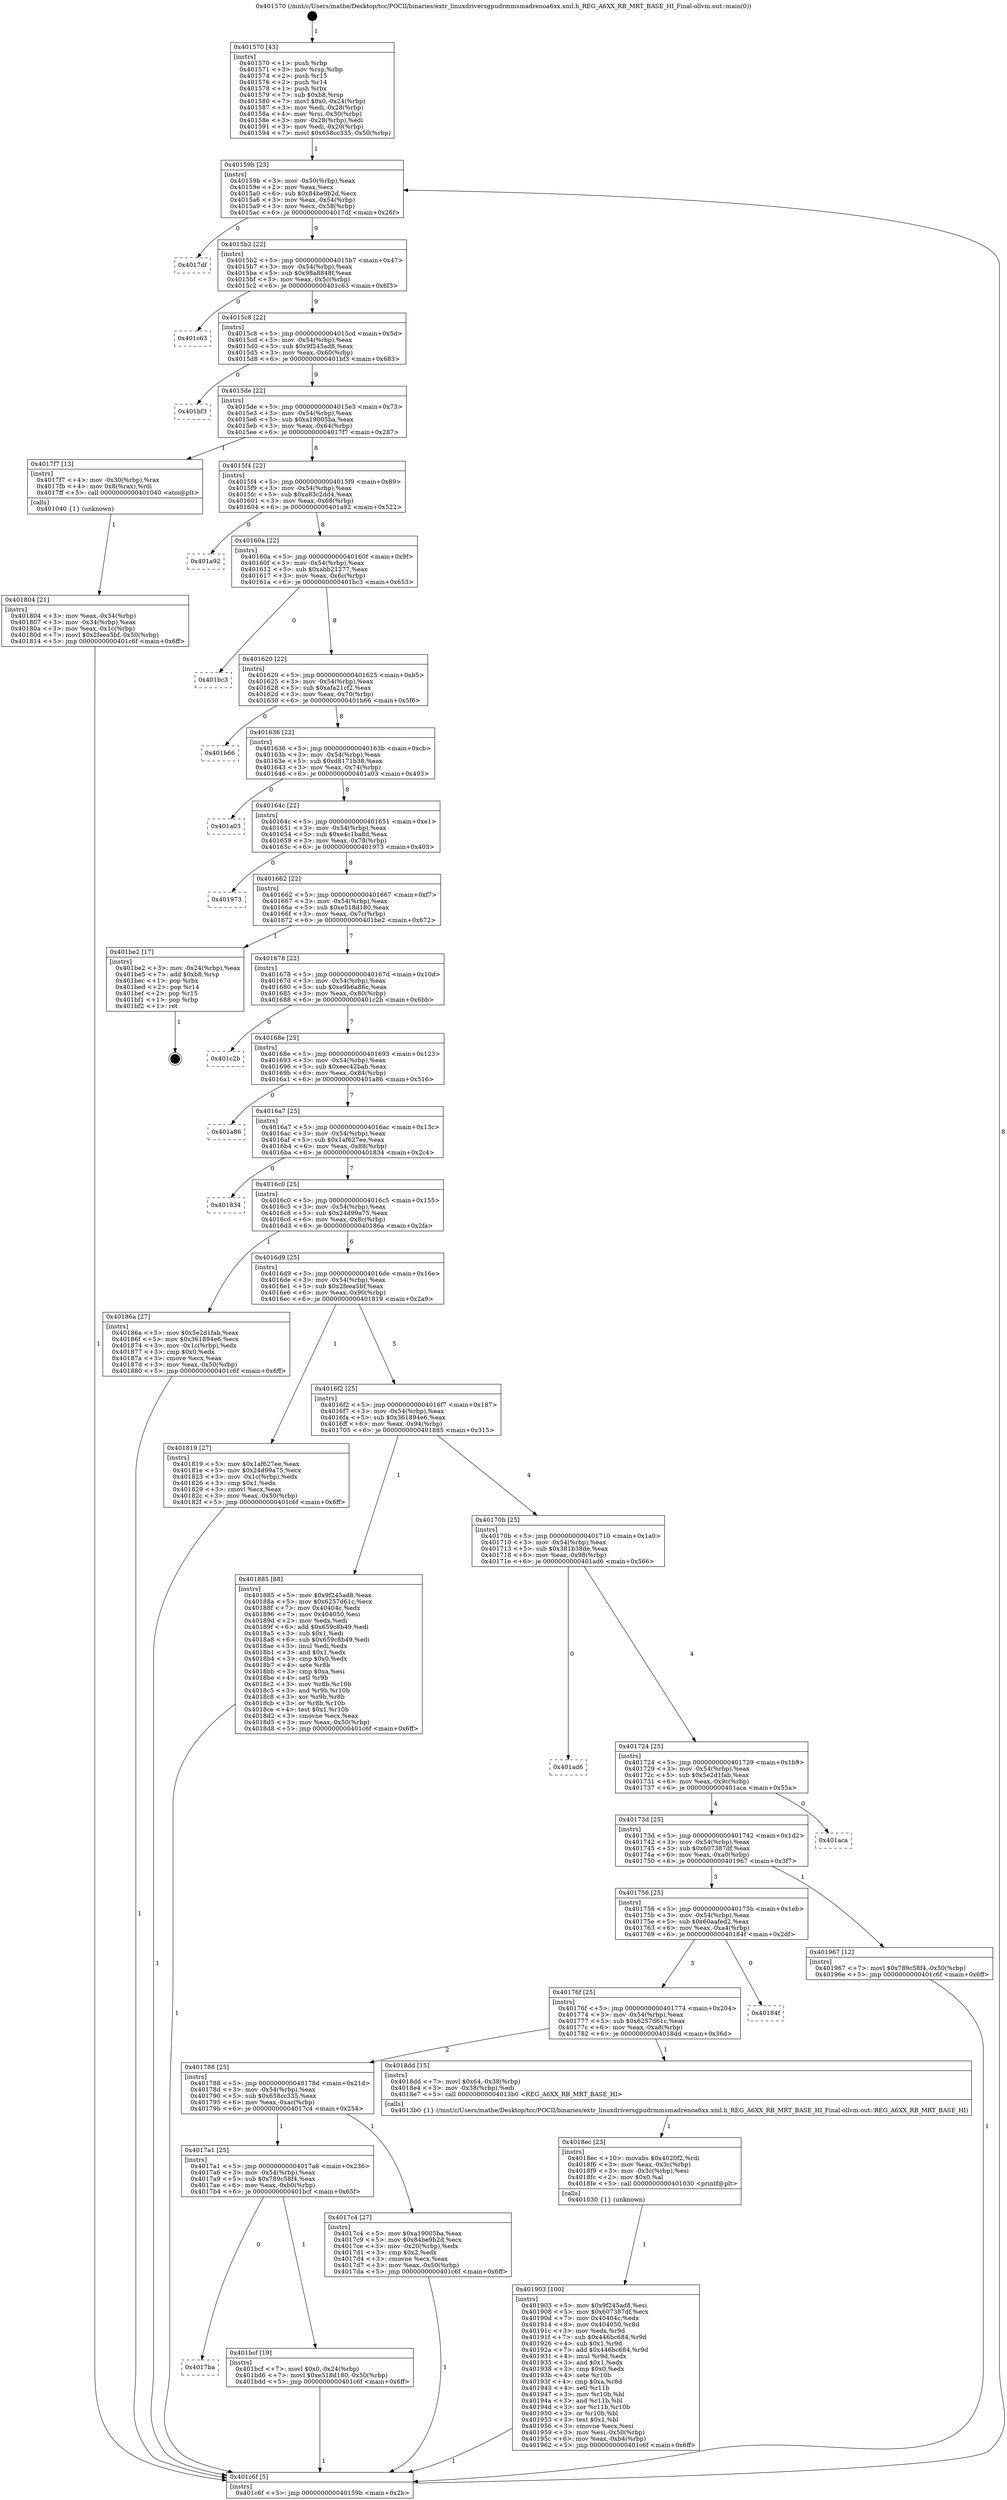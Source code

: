 digraph "0x401570" {
  label = "0x401570 (/mnt/c/Users/mathe/Desktop/tcc/POCII/binaries/extr_linuxdriversgpudrmmsmadrenoa6xx.xml.h_REG_A6XX_RB_MRT_BASE_HI_Final-ollvm.out::main(0))"
  labelloc = "t"
  node[shape=record]

  Entry [label="",width=0.3,height=0.3,shape=circle,fillcolor=black,style=filled]
  "0x40159b" [label="{
     0x40159b [23]\l
     | [instrs]\l
     &nbsp;&nbsp;0x40159b \<+3\>: mov -0x50(%rbp),%eax\l
     &nbsp;&nbsp;0x40159e \<+2\>: mov %eax,%ecx\l
     &nbsp;&nbsp;0x4015a0 \<+6\>: sub $0x84be9b2d,%ecx\l
     &nbsp;&nbsp;0x4015a6 \<+3\>: mov %eax,-0x54(%rbp)\l
     &nbsp;&nbsp;0x4015a9 \<+3\>: mov %ecx,-0x58(%rbp)\l
     &nbsp;&nbsp;0x4015ac \<+6\>: je 00000000004017df \<main+0x26f\>\l
  }"]
  "0x4017df" [label="{
     0x4017df\l
  }", style=dashed]
  "0x4015b2" [label="{
     0x4015b2 [22]\l
     | [instrs]\l
     &nbsp;&nbsp;0x4015b2 \<+5\>: jmp 00000000004015b7 \<main+0x47\>\l
     &nbsp;&nbsp;0x4015b7 \<+3\>: mov -0x54(%rbp),%eax\l
     &nbsp;&nbsp;0x4015ba \<+5\>: sub $0x98a8848f,%eax\l
     &nbsp;&nbsp;0x4015bf \<+3\>: mov %eax,-0x5c(%rbp)\l
     &nbsp;&nbsp;0x4015c2 \<+6\>: je 0000000000401c63 \<main+0x6f3\>\l
  }"]
  Exit [label="",width=0.3,height=0.3,shape=circle,fillcolor=black,style=filled,peripheries=2]
  "0x401c63" [label="{
     0x401c63\l
  }", style=dashed]
  "0x4015c8" [label="{
     0x4015c8 [22]\l
     | [instrs]\l
     &nbsp;&nbsp;0x4015c8 \<+5\>: jmp 00000000004015cd \<main+0x5d\>\l
     &nbsp;&nbsp;0x4015cd \<+3\>: mov -0x54(%rbp),%eax\l
     &nbsp;&nbsp;0x4015d0 \<+5\>: sub $0x9f245ad8,%eax\l
     &nbsp;&nbsp;0x4015d5 \<+3\>: mov %eax,-0x60(%rbp)\l
     &nbsp;&nbsp;0x4015d8 \<+6\>: je 0000000000401bf3 \<main+0x683\>\l
  }"]
  "0x4017ba" [label="{
     0x4017ba\l
  }", style=dashed]
  "0x401bf3" [label="{
     0x401bf3\l
  }", style=dashed]
  "0x4015de" [label="{
     0x4015de [22]\l
     | [instrs]\l
     &nbsp;&nbsp;0x4015de \<+5\>: jmp 00000000004015e3 \<main+0x73\>\l
     &nbsp;&nbsp;0x4015e3 \<+3\>: mov -0x54(%rbp),%eax\l
     &nbsp;&nbsp;0x4015e6 \<+5\>: sub $0xa19005ba,%eax\l
     &nbsp;&nbsp;0x4015eb \<+3\>: mov %eax,-0x64(%rbp)\l
     &nbsp;&nbsp;0x4015ee \<+6\>: je 00000000004017f7 \<main+0x287\>\l
  }"]
  "0x401bcf" [label="{
     0x401bcf [19]\l
     | [instrs]\l
     &nbsp;&nbsp;0x401bcf \<+7\>: movl $0x0,-0x24(%rbp)\l
     &nbsp;&nbsp;0x401bd6 \<+7\>: movl $0xe518d180,-0x50(%rbp)\l
     &nbsp;&nbsp;0x401bdd \<+5\>: jmp 0000000000401c6f \<main+0x6ff\>\l
  }"]
  "0x4017f7" [label="{
     0x4017f7 [13]\l
     | [instrs]\l
     &nbsp;&nbsp;0x4017f7 \<+4\>: mov -0x30(%rbp),%rax\l
     &nbsp;&nbsp;0x4017fb \<+4\>: mov 0x8(%rax),%rdi\l
     &nbsp;&nbsp;0x4017ff \<+5\>: call 0000000000401040 \<atoi@plt\>\l
     | [calls]\l
     &nbsp;&nbsp;0x401040 \{1\} (unknown)\l
  }"]
  "0x4015f4" [label="{
     0x4015f4 [22]\l
     | [instrs]\l
     &nbsp;&nbsp;0x4015f4 \<+5\>: jmp 00000000004015f9 \<main+0x89\>\l
     &nbsp;&nbsp;0x4015f9 \<+3\>: mov -0x54(%rbp),%eax\l
     &nbsp;&nbsp;0x4015fc \<+5\>: sub $0xa83c2dd4,%eax\l
     &nbsp;&nbsp;0x401601 \<+3\>: mov %eax,-0x68(%rbp)\l
     &nbsp;&nbsp;0x401604 \<+6\>: je 0000000000401a92 \<main+0x522\>\l
  }"]
  "0x401903" [label="{
     0x401903 [100]\l
     | [instrs]\l
     &nbsp;&nbsp;0x401903 \<+5\>: mov $0x9f245ad8,%esi\l
     &nbsp;&nbsp;0x401908 \<+5\>: mov $0x607387df,%ecx\l
     &nbsp;&nbsp;0x40190d \<+7\>: mov 0x40404c,%edx\l
     &nbsp;&nbsp;0x401914 \<+8\>: mov 0x404050,%r8d\l
     &nbsp;&nbsp;0x40191c \<+3\>: mov %edx,%r9d\l
     &nbsp;&nbsp;0x40191f \<+7\>: sub $0x446bc684,%r9d\l
     &nbsp;&nbsp;0x401926 \<+4\>: sub $0x1,%r9d\l
     &nbsp;&nbsp;0x40192a \<+7\>: add $0x446bc684,%r9d\l
     &nbsp;&nbsp;0x401931 \<+4\>: imul %r9d,%edx\l
     &nbsp;&nbsp;0x401935 \<+3\>: and $0x1,%edx\l
     &nbsp;&nbsp;0x401938 \<+3\>: cmp $0x0,%edx\l
     &nbsp;&nbsp;0x40193b \<+4\>: sete %r10b\l
     &nbsp;&nbsp;0x40193f \<+4\>: cmp $0xa,%r8d\l
     &nbsp;&nbsp;0x401943 \<+4\>: setl %r11b\l
     &nbsp;&nbsp;0x401947 \<+3\>: mov %r10b,%bl\l
     &nbsp;&nbsp;0x40194a \<+3\>: and %r11b,%bl\l
     &nbsp;&nbsp;0x40194d \<+3\>: xor %r11b,%r10b\l
     &nbsp;&nbsp;0x401950 \<+3\>: or %r10b,%bl\l
     &nbsp;&nbsp;0x401953 \<+3\>: test $0x1,%bl\l
     &nbsp;&nbsp;0x401956 \<+3\>: cmovne %ecx,%esi\l
     &nbsp;&nbsp;0x401959 \<+3\>: mov %esi,-0x50(%rbp)\l
     &nbsp;&nbsp;0x40195c \<+6\>: mov %eax,-0xb4(%rbp)\l
     &nbsp;&nbsp;0x401962 \<+5\>: jmp 0000000000401c6f \<main+0x6ff\>\l
  }"]
  "0x401a92" [label="{
     0x401a92\l
  }", style=dashed]
  "0x40160a" [label="{
     0x40160a [22]\l
     | [instrs]\l
     &nbsp;&nbsp;0x40160a \<+5\>: jmp 000000000040160f \<main+0x9f\>\l
     &nbsp;&nbsp;0x40160f \<+3\>: mov -0x54(%rbp),%eax\l
     &nbsp;&nbsp;0x401612 \<+5\>: sub $0xabb21277,%eax\l
     &nbsp;&nbsp;0x401617 \<+3\>: mov %eax,-0x6c(%rbp)\l
     &nbsp;&nbsp;0x40161a \<+6\>: je 0000000000401bc3 \<main+0x653\>\l
  }"]
  "0x4018ec" [label="{
     0x4018ec [23]\l
     | [instrs]\l
     &nbsp;&nbsp;0x4018ec \<+10\>: movabs $0x4020f2,%rdi\l
     &nbsp;&nbsp;0x4018f6 \<+3\>: mov %eax,-0x3c(%rbp)\l
     &nbsp;&nbsp;0x4018f9 \<+3\>: mov -0x3c(%rbp),%esi\l
     &nbsp;&nbsp;0x4018fc \<+2\>: mov $0x0,%al\l
     &nbsp;&nbsp;0x4018fe \<+5\>: call 0000000000401030 \<printf@plt\>\l
     | [calls]\l
     &nbsp;&nbsp;0x401030 \{1\} (unknown)\l
  }"]
  "0x401bc3" [label="{
     0x401bc3\l
  }", style=dashed]
  "0x401620" [label="{
     0x401620 [22]\l
     | [instrs]\l
     &nbsp;&nbsp;0x401620 \<+5\>: jmp 0000000000401625 \<main+0xb5\>\l
     &nbsp;&nbsp;0x401625 \<+3\>: mov -0x54(%rbp),%eax\l
     &nbsp;&nbsp;0x401628 \<+5\>: sub $0xafa21cf2,%eax\l
     &nbsp;&nbsp;0x40162d \<+3\>: mov %eax,-0x70(%rbp)\l
     &nbsp;&nbsp;0x401630 \<+6\>: je 0000000000401b66 \<main+0x5f6\>\l
  }"]
  "0x401804" [label="{
     0x401804 [21]\l
     | [instrs]\l
     &nbsp;&nbsp;0x401804 \<+3\>: mov %eax,-0x34(%rbp)\l
     &nbsp;&nbsp;0x401807 \<+3\>: mov -0x34(%rbp),%eax\l
     &nbsp;&nbsp;0x40180a \<+3\>: mov %eax,-0x1c(%rbp)\l
     &nbsp;&nbsp;0x40180d \<+7\>: movl $0x2feea5bf,-0x50(%rbp)\l
     &nbsp;&nbsp;0x401814 \<+5\>: jmp 0000000000401c6f \<main+0x6ff\>\l
  }"]
  "0x401b66" [label="{
     0x401b66\l
  }", style=dashed]
  "0x401636" [label="{
     0x401636 [22]\l
     | [instrs]\l
     &nbsp;&nbsp;0x401636 \<+5\>: jmp 000000000040163b \<main+0xcb\>\l
     &nbsp;&nbsp;0x40163b \<+3\>: mov -0x54(%rbp),%eax\l
     &nbsp;&nbsp;0x40163e \<+5\>: sub $0xd8171b38,%eax\l
     &nbsp;&nbsp;0x401643 \<+3\>: mov %eax,-0x74(%rbp)\l
     &nbsp;&nbsp;0x401646 \<+6\>: je 0000000000401a03 \<main+0x493\>\l
  }"]
  "0x401570" [label="{
     0x401570 [43]\l
     | [instrs]\l
     &nbsp;&nbsp;0x401570 \<+1\>: push %rbp\l
     &nbsp;&nbsp;0x401571 \<+3\>: mov %rsp,%rbp\l
     &nbsp;&nbsp;0x401574 \<+2\>: push %r15\l
     &nbsp;&nbsp;0x401576 \<+2\>: push %r14\l
     &nbsp;&nbsp;0x401578 \<+1\>: push %rbx\l
     &nbsp;&nbsp;0x401579 \<+7\>: sub $0xb8,%rsp\l
     &nbsp;&nbsp;0x401580 \<+7\>: movl $0x0,-0x24(%rbp)\l
     &nbsp;&nbsp;0x401587 \<+3\>: mov %edi,-0x28(%rbp)\l
     &nbsp;&nbsp;0x40158a \<+4\>: mov %rsi,-0x30(%rbp)\l
     &nbsp;&nbsp;0x40158e \<+3\>: mov -0x28(%rbp),%edi\l
     &nbsp;&nbsp;0x401591 \<+3\>: mov %edi,-0x20(%rbp)\l
     &nbsp;&nbsp;0x401594 \<+7\>: movl $0x658cc335,-0x50(%rbp)\l
  }"]
  "0x401a03" [label="{
     0x401a03\l
  }", style=dashed]
  "0x40164c" [label="{
     0x40164c [22]\l
     | [instrs]\l
     &nbsp;&nbsp;0x40164c \<+5\>: jmp 0000000000401651 \<main+0xe1\>\l
     &nbsp;&nbsp;0x401651 \<+3\>: mov -0x54(%rbp),%eax\l
     &nbsp;&nbsp;0x401654 \<+5\>: sub $0xe4c1ba8d,%eax\l
     &nbsp;&nbsp;0x401659 \<+3\>: mov %eax,-0x78(%rbp)\l
     &nbsp;&nbsp;0x40165c \<+6\>: je 0000000000401973 \<main+0x403\>\l
  }"]
  "0x401c6f" [label="{
     0x401c6f [5]\l
     | [instrs]\l
     &nbsp;&nbsp;0x401c6f \<+5\>: jmp 000000000040159b \<main+0x2b\>\l
  }"]
  "0x401973" [label="{
     0x401973\l
  }", style=dashed]
  "0x401662" [label="{
     0x401662 [22]\l
     | [instrs]\l
     &nbsp;&nbsp;0x401662 \<+5\>: jmp 0000000000401667 \<main+0xf7\>\l
     &nbsp;&nbsp;0x401667 \<+3\>: mov -0x54(%rbp),%eax\l
     &nbsp;&nbsp;0x40166a \<+5\>: sub $0xe518d180,%eax\l
     &nbsp;&nbsp;0x40166f \<+3\>: mov %eax,-0x7c(%rbp)\l
     &nbsp;&nbsp;0x401672 \<+6\>: je 0000000000401be2 \<main+0x672\>\l
  }"]
  "0x4017a1" [label="{
     0x4017a1 [25]\l
     | [instrs]\l
     &nbsp;&nbsp;0x4017a1 \<+5\>: jmp 00000000004017a6 \<main+0x236\>\l
     &nbsp;&nbsp;0x4017a6 \<+3\>: mov -0x54(%rbp),%eax\l
     &nbsp;&nbsp;0x4017a9 \<+5\>: sub $0x789c58f4,%eax\l
     &nbsp;&nbsp;0x4017ae \<+6\>: mov %eax,-0xb0(%rbp)\l
     &nbsp;&nbsp;0x4017b4 \<+6\>: je 0000000000401bcf \<main+0x65f\>\l
  }"]
  "0x401be2" [label="{
     0x401be2 [17]\l
     | [instrs]\l
     &nbsp;&nbsp;0x401be2 \<+3\>: mov -0x24(%rbp),%eax\l
     &nbsp;&nbsp;0x401be5 \<+7\>: add $0xb8,%rsp\l
     &nbsp;&nbsp;0x401bec \<+1\>: pop %rbx\l
     &nbsp;&nbsp;0x401bed \<+2\>: pop %r14\l
     &nbsp;&nbsp;0x401bef \<+2\>: pop %r15\l
     &nbsp;&nbsp;0x401bf1 \<+1\>: pop %rbp\l
     &nbsp;&nbsp;0x401bf2 \<+1\>: ret\l
  }"]
  "0x401678" [label="{
     0x401678 [22]\l
     | [instrs]\l
     &nbsp;&nbsp;0x401678 \<+5\>: jmp 000000000040167d \<main+0x10d\>\l
     &nbsp;&nbsp;0x40167d \<+3\>: mov -0x54(%rbp),%eax\l
     &nbsp;&nbsp;0x401680 \<+5\>: sub $0xe9b6a86c,%eax\l
     &nbsp;&nbsp;0x401685 \<+3\>: mov %eax,-0x80(%rbp)\l
     &nbsp;&nbsp;0x401688 \<+6\>: je 0000000000401c2b \<main+0x6bb\>\l
  }"]
  "0x4017c4" [label="{
     0x4017c4 [27]\l
     | [instrs]\l
     &nbsp;&nbsp;0x4017c4 \<+5\>: mov $0xa19005ba,%eax\l
     &nbsp;&nbsp;0x4017c9 \<+5\>: mov $0x84be9b2d,%ecx\l
     &nbsp;&nbsp;0x4017ce \<+3\>: mov -0x20(%rbp),%edx\l
     &nbsp;&nbsp;0x4017d1 \<+3\>: cmp $0x2,%edx\l
     &nbsp;&nbsp;0x4017d4 \<+3\>: cmovne %ecx,%eax\l
     &nbsp;&nbsp;0x4017d7 \<+3\>: mov %eax,-0x50(%rbp)\l
     &nbsp;&nbsp;0x4017da \<+5\>: jmp 0000000000401c6f \<main+0x6ff\>\l
  }"]
  "0x401c2b" [label="{
     0x401c2b\l
  }", style=dashed]
  "0x40168e" [label="{
     0x40168e [25]\l
     | [instrs]\l
     &nbsp;&nbsp;0x40168e \<+5\>: jmp 0000000000401693 \<main+0x123\>\l
     &nbsp;&nbsp;0x401693 \<+3\>: mov -0x54(%rbp),%eax\l
     &nbsp;&nbsp;0x401696 \<+5\>: sub $0xeec42bab,%eax\l
     &nbsp;&nbsp;0x40169b \<+6\>: mov %eax,-0x84(%rbp)\l
     &nbsp;&nbsp;0x4016a1 \<+6\>: je 0000000000401a86 \<main+0x516\>\l
  }"]
  "0x401788" [label="{
     0x401788 [25]\l
     | [instrs]\l
     &nbsp;&nbsp;0x401788 \<+5\>: jmp 000000000040178d \<main+0x21d\>\l
     &nbsp;&nbsp;0x40178d \<+3\>: mov -0x54(%rbp),%eax\l
     &nbsp;&nbsp;0x401790 \<+5\>: sub $0x658cc335,%eax\l
     &nbsp;&nbsp;0x401795 \<+6\>: mov %eax,-0xac(%rbp)\l
     &nbsp;&nbsp;0x40179b \<+6\>: je 00000000004017c4 \<main+0x254\>\l
  }"]
  "0x401a86" [label="{
     0x401a86\l
  }", style=dashed]
  "0x4016a7" [label="{
     0x4016a7 [25]\l
     | [instrs]\l
     &nbsp;&nbsp;0x4016a7 \<+5\>: jmp 00000000004016ac \<main+0x13c\>\l
     &nbsp;&nbsp;0x4016ac \<+3\>: mov -0x54(%rbp),%eax\l
     &nbsp;&nbsp;0x4016af \<+5\>: sub $0x1af627ee,%eax\l
     &nbsp;&nbsp;0x4016b4 \<+6\>: mov %eax,-0x88(%rbp)\l
     &nbsp;&nbsp;0x4016ba \<+6\>: je 0000000000401834 \<main+0x2c4\>\l
  }"]
  "0x4018dd" [label="{
     0x4018dd [15]\l
     | [instrs]\l
     &nbsp;&nbsp;0x4018dd \<+7\>: movl $0x64,-0x38(%rbp)\l
     &nbsp;&nbsp;0x4018e4 \<+3\>: mov -0x38(%rbp),%edi\l
     &nbsp;&nbsp;0x4018e7 \<+5\>: call 00000000004013b0 \<REG_A6XX_RB_MRT_BASE_HI\>\l
     | [calls]\l
     &nbsp;&nbsp;0x4013b0 \{1\} (/mnt/c/Users/mathe/Desktop/tcc/POCII/binaries/extr_linuxdriversgpudrmmsmadrenoa6xx.xml.h_REG_A6XX_RB_MRT_BASE_HI_Final-ollvm.out::REG_A6XX_RB_MRT_BASE_HI)\l
  }"]
  "0x401834" [label="{
     0x401834\l
  }", style=dashed]
  "0x4016c0" [label="{
     0x4016c0 [25]\l
     | [instrs]\l
     &nbsp;&nbsp;0x4016c0 \<+5\>: jmp 00000000004016c5 \<main+0x155\>\l
     &nbsp;&nbsp;0x4016c5 \<+3\>: mov -0x54(%rbp),%eax\l
     &nbsp;&nbsp;0x4016c8 \<+5\>: sub $0x24d99a75,%eax\l
     &nbsp;&nbsp;0x4016cd \<+6\>: mov %eax,-0x8c(%rbp)\l
     &nbsp;&nbsp;0x4016d3 \<+6\>: je 000000000040186a \<main+0x2fa\>\l
  }"]
  "0x40176f" [label="{
     0x40176f [25]\l
     | [instrs]\l
     &nbsp;&nbsp;0x40176f \<+5\>: jmp 0000000000401774 \<main+0x204\>\l
     &nbsp;&nbsp;0x401774 \<+3\>: mov -0x54(%rbp),%eax\l
     &nbsp;&nbsp;0x401777 \<+5\>: sub $0x6257d61c,%eax\l
     &nbsp;&nbsp;0x40177c \<+6\>: mov %eax,-0xa8(%rbp)\l
     &nbsp;&nbsp;0x401782 \<+6\>: je 00000000004018dd \<main+0x36d\>\l
  }"]
  "0x40186a" [label="{
     0x40186a [27]\l
     | [instrs]\l
     &nbsp;&nbsp;0x40186a \<+5\>: mov $0x5e2d1fab,%eax\l
     &nbsp;&nbsp;0x40186f \<+5\>: mov $0x361894e6,%ecx\l
     &nbsp;&nbsp;0x401874 \<+3\>: mov -0x1c(%rbp),%edx\l
     &nbsp;&nbsp;0x401877 \<+3\>: cmp $0x0,%edx\l
     &nbsp;&nbsp;0x40187a \<+3\>: cmove %ecx,%eax\l
     &nbsp;&nbsp;0x40187d \<+3\>: mov %eax,-0x50(%rbp)\l
     &nbsp;&nbsp;0x401880 \<+5\>: jmp 0000000000401c6f \<main+0x6ff\>\l
  }"]
  "0x4016d9" [label="{
     0x4016d9 [25]\l
     | [instrs]\l
     &nbsp;&nbsp;0x4016d9 \<+5\>: jmp 00000000004016de \<main+0x16e\>\l
     &nbsp;&nbsp;0x4016de \<+3\>: mov -0x54(%rbp),%eax\l
     &nbsp;&nbsp;0x4016e1 \<+5\>: sub $0x2feea5bf,%eax\l
     &nbsp;&nbsp;0x4016e6 \<+6\>: mov %eax,-0x90(%rbp)\l
     &nbsp;&nbsp;0x4016ec \<+6\>: je 0000000000401819 \<main+0x2a9\>\l
  }"]
  "0x40184f" [label="{
     0x40184f\l
  }", style=dashed]
  "0x401819" [label="{
     0x401819 [27]\l
     | [instrs]\l
     &nbsp;&nbsp;0x401819 \<+5\>: mov $0x1af627ee,%eax\l
     &nbsp;&nbsp;0x40181e \<+5\>: mov $0x24d99a75,%ecx\l
     &nbsp;&nbsp;0x401823 \<+3\>: mov -0x1c(%rbp),%edx\l
     &nbsp;&nbsp;0x401826 \<+3\>: cmp $0x1,%edx\l
     &nbsp;&nbsp;0x401829 \<+3\>: cmovl %ecx,%eax\l
     &nbsp;&nbsp;0x40182c \<+3\>: mov %eax,-0x50(%rbp)\l
     &nbsp;&nbsp;0x40182f \<+5\>: jmp 0000000000401c6f \<main+0x6ff\>\l
  }"]
  "0x4016f2" [label="{
     0x4016f2 [25]\l
     | [instrs]\l
     &nbsp;&nbsp;0x4016f2 \<+5\>: jmp 00000000004016f7 \<main+0x187\>\l
     &nbsp;&nbsp;0x4016f7 \<+3\>: mov -0x54(%rbp),%eax\l
     &nbsp;&nbsp;0x4016fa \<+5\>: sub $0x361894e6,%eax\l
     &nbsp;&nbsp;0x4016ff \<+6\>: mov %eax,-0x94(%rbp)\l
     &nbsp;&nbsp;0x401705 \<+6\>: je 0000000000401885 \<main+0x315\>\l
  }"]
  "0x401756" [label="{
     0x401756 [25]\l
     | [instrs]\l
     &nbsp;&nbsp;0x401756 \<+5\>: jmp 000000000040175b \<main+0x1eb\>\l
     &nbsp;&nbsp;0x40175b \<+3\>: mov -0x54(%rbp),%eax\l
     &nbsp;&nbsp;0x40175e \<+5\>: sub $0x60aafed2,%eax\l
     &nbsp;&nbsp;0x401763 \<+6\>: mov %eax,-0xa4(%rbp)\l
     &nbsp;&nbsp;0x401769 \<+6\>: je 000000000040184f \<main+0x2df\>\l
  }"]
  "0x401885" [label="{
     0x401885 [88]\l
     | [instrs]\l
     &nbsp;&nbsp;0x401885 \<+5\>: mov $0x9f245ad8,%eax\l
     &nbsp;&nbsp;0x40188a \<+5\>: mov $0x6257d61c,%ecx\l
     &nbsp;&nbsp;0x40188f \<+7\>: mov 0x40404c,%edx\l
     &nbsp;&nbsp;0x401896 \<+7\>: mov 0x404050,%esi\l
     &nbsp;&nbsp;0x40189d \<+2\>: mov %edx,%edi\l
     &nbsp;&nbsp;0x40189f \<+6\>: add $0x659c8b49,%edi\l
     &nbsp;&nbsp;0x4018a5 \<+3\>: sub $0x1,%edi\l
     &nbsp;&nbsp;0x4018a8 \<+6\>: sub $0x659c8b49,%edi\l
     &nbsp;&nbsp;0x4018ae \<+3\>: imul %edi,%edx\l
     &nbsp;&nbsp;0x4018b1 \<+3\>: and $0x1,%edx\l
     &nbsp;&nbsp;0x4018b4 \<+3\>: cmp $0x0,%edx\l
     &nbsp;&nbsp;0x4018b7 \<+4\>: sete %r8b\l
     &nbsp;&nbsp;0x4018bb \<+3\>: cmp $0xa,%esi\l
     &nbsp;&nbsp;0x4018be \<+4\>: setl %r9b\l
     &nbsp;&nbsp;0x4018c2 \<+3\>: mov %r8b,%r10b\l
     &nbsp;&nbsp;0x4018c5 \<+3\>: and %r9b,%r10b\l
     &nbsp;&nbsp;0x4018c8 \<+3\>: xor %r9b,%r8b\l
     &nbsp;&nbsp;0x4018cb \<+3\>: or %r8b,%r10b\l
     &nbsp;&nbsp;0x4018ce \<+4\>: test $0x1,%r10b\l
     &nbsp;&nbsp;0x4018d2 \<+3\>: cmovne %ecx,%eax\l
     &nbsp;&nbsp;0x4018d5 \<+3\>: mov %eax,-0x50(%rbp)\l
     &nbsp;&nbsp;0x4018d8 \<+5\>: jmp 0000000000401c6f \<main+0x6ff\>\l
  }"]
  "0x40170b" [label="{
     0x40170b [25]\l
     | [instrs]\l
     &nbsp;&nbsp;0x40170b \<+5\>: jmp 0000000000401710 \<main+0x1a0\>\l
     &nbsp;&nbsp;0x401710 \<+3\>: mov -0x54(%rbp),%eax\l
     &nbsp;&nbsp;0x401713 \<+5\>: sub $0x381b38de,%eax\l
     &nbsp;&nbsp;0x401718 \<+6\>: mov %eax,-0x98(%rbp)\l
     &nbsp;&nbsp;0x40171e \<+6\>: je 0000000000401ad6 \<main+0x566\>\l
  }"]
  "0x401967" [label="{
     0x401967 [12]\l
     | [instrs]\l
     &nbsp;&nbsp;0x401967 \<+7\>: movl $0x789c58f4,-0x50(%rbp)\l
     &nbsp;&nbsp;0x40196e \<+5\>: jmp 0000000000401c6f \<main+0x6ff\>\l
  }"]
  "0x401ad6" [label="{
     0x401ad6\l
  }", style=dashed]
  "0x401724" [label="{
     0x401724 [25]\l
     | [instrs]\l
     &nbsp;&nbsp;0x401724 \<+5\>: jmp 0000000000401729 \<main+0x1b9\>\l
     &nbsp;&nbsp;0x401729 \<+3\>: mov -0x54(%rbp),%eax\l
     &nbsp;&nbsp;0x40172c \<+5\>: sub $0x5e2d1fab,%eax\l
     &nbsp;&nbsp;0x401731 \<+6\>: mov %eax,-0x9c(%rbp)\l
     &nbsp;&nbsp;0x401737 \<+6\>: je 0000000000401aca \<main+0x55a\>\l
  }"]
  "0x40173d" [label="{
     0x40173d [25]\l
     | [instrs]\l
     &nbsp;&nbsp;0x40173d \<+5\>: jmp 0000000000401742 \<main+0x1d2\>\l
     &nbsp;&nbsp;0x401742 \<+3\>: mov -0x54(%rbp),%eax\l
     &nbsp;&nbsp;0x401745 \<+5\>: sub $0x607387df,%eax\l
     &nbsp;&nbsp;0x40174a \<+6\>: mov %eax,-0xa0(%rbp)\l
     &nbsp;&nbsp;0x401750 \<+6\>: je 0000000000401967 \<main+0x3f7\>\l
  }"]
  "0x401aca" [label="{
     0x401aca\l
  }", style=dashed]
  Entry -> "0x401570" [label=" 1"]
  "0x40159b" -> "0x4017df" [label=" 0"]
  "0x40159b" -> "0x4015b2" [label=" 9"]
  "0x401be2" -> Exit [label=" 1"]
  "0x4015b2" -> "0x401c63" [label=" 0"]
  "0x4015b2" -> "0x4015c8" [label=" 9"]
  "0x401bcf" -> "0x401c6f" [label=" 1"]
  "0x4015c8" -> "0x401bf3" [label=" 0"]
  "0x4015c8" -> "0x4015de" [label=" 9"]
  "0x4017a1" -> "0x4017ba" [label=" 0"]
  "0x4015de" -> "0x4017f7" [label=" 1"]
  "0x4015de" -> "0x4015f4" [label=" 8"]
  "0x4017a1" -> "0x401bcf" [label=" 1"]
  "0x4015f4" -> "0x401a92" [label=" 0"]
  "0x4015f4" -> "0x40160a" [label=" 8"]
  "0x401967" -> "0x401c6f" [label=" 1"]
  "0x40160a" -> "0x401bc3" [label=" 0"]
  "0x40160a" -> "0x401620" [label=" 8"]
  "0x401903" -> "0x401c6f" [label=" 1"]
  "0x401620" -> "0x401b66" [label=" 0"]
  "0x401620" -> "0x401636" [label=" 8"]
  "0x4018ec" -> "0x401903" [label=" 1"]
  "0x401636" -> "0x401a03" [label=" 0"]
  "0x401636" -> "0x40164c" [label=" 8"]
  "0x4018dd" -> "0x4018ec" [label=" 1"]
  "0x40164c" -> "0x401973" [label=" 0"]
  "0x40164c" -> "0x401662" [label=" 8"]
  "0x401885" -> "0x401c6f" [label=" 1"]
  "0x401662" -> "0x401be2" [label=" 1"]
  "0x401662" -> "0x401678" [label=" 7"]
  "0x40186a" -> "0x401c6f" [label=" 1"]
  "0x401678" -> "0x401c2b" [label=" 0"]
  "0x401678" -> "0x40168e" [label=" 7"]
  "0x401819" -> "0x401c6f" [label=" 1"]
  "0x40168e" -> "0x401a86" [label=" 0"]
  "0x40168e" -> "0x4016a7" [label=" 7"]
  "0x4017f7" -> "0x401804" [label=" 1"]
  "0x4016a7" -> "0x401834" [label=" 0"]
  "0x4016a7" -> "0x4016c0" [label=" 7"]
  "0x401c6f" -> "0x40159b" [label=" 8"]
  "0x4016c0" -> "0x40186a" [label=" 1"]
  "0x4016c0" -> "0x4016d9" [label=" 6"]
  "0x4017c4" -> "0x401c6f" [label=" 1"]
  "0x4016d9" -> "0x401819" [label=" 1"]
  "0x4016d9" -> "0x4016f2" [label=" 5"]
  "0x401788" -> "0x4017a1" [label=" 1"]
  "0x4016f2" -> "0x401885" [label=" 1"]
  "0x4016f2" -> "0x40170b" [label=" 4"]
  "0x401804" -> "0x401c6f" [label=" 1"]
  "0x40170b" -> "0x401ad6" [label=" 0"]
  "0x40170b" -> "0x401724" [label=" 4"]
  "0x40176f" -> "0x401788" [label=" 2"]
  "0x401724" -> "0x401aca" [label=" 0"]
  "0x401724" -> "0x40173d" [label=" 4"]
  "0x40176f" -> "0x4018dd" [label=" 1"]
  "0x40173d" -> "0x401967" [label=" 1"]
  "0x40173d" -> "0x401756" [label=" 3"]
  "0x401788" -> "0x4017c4" [label=" 1"]
  "0x401756" -> "0x40184f" [label=" 0"]
  "0x401756" -> "0x40176f" [label=" 3"]
  "0x401570" -> "0x40159b" [label=" 1"]
}
